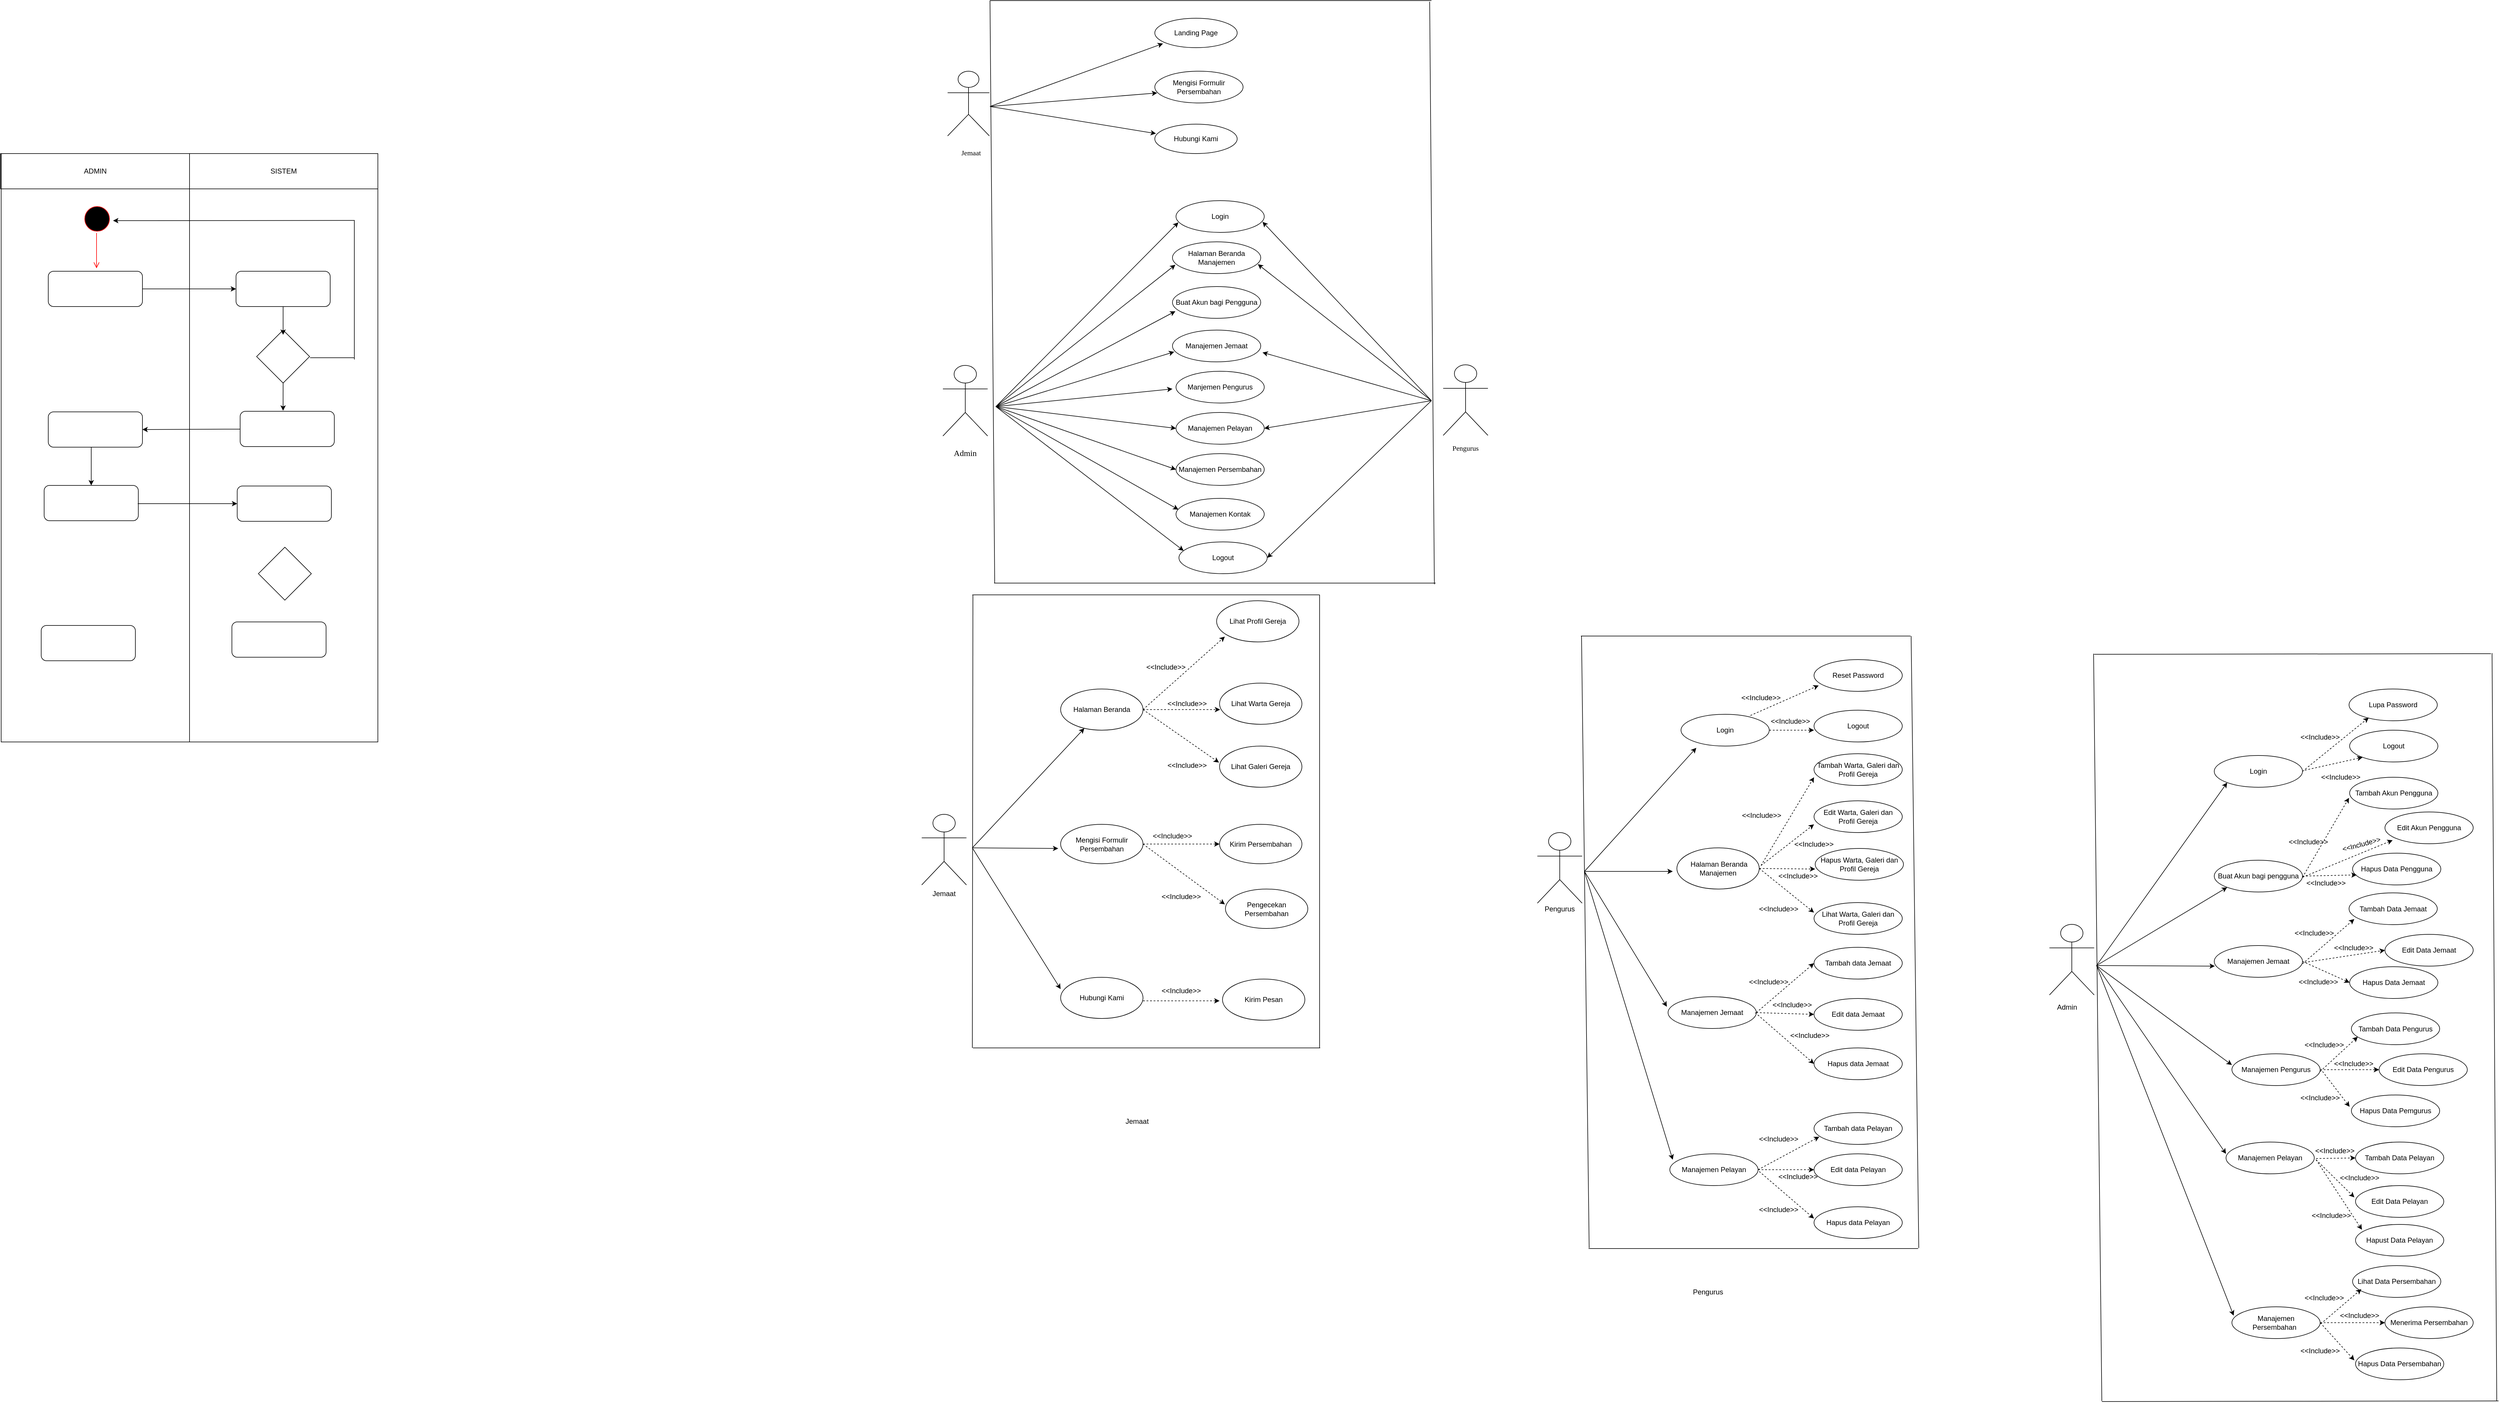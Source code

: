 <mxfile version="21.3.6" type="github">
  <diagram id="lJzqKo0tMmMthapr_AUm" name="Halaman-1">
    <mxGraphModel dx="2790" dy="721" grid="1" gridSize="10" guides="1" tooltips="1" connect="1" arrows="1" fold="1" page="1" pageScale="1" pageWidth="850" pageHeight="1100" math="0" shadow="0">
      <root>
        <mxCell id="0" />
        <mxCell id="1" parent="0" />
        <mxCell id="KfWaGZeMBS_jtLyXlY-o-1" value="" style="shape=umlActor;verticalLabelPosition=bottom;verticalAlign=top;html=1;outlineConnect=0;" parent="1" vertex="1">
          <mxGeometry x="-32" y="140" width="71" height="110" as="geometry" />
        </mxCell>
        <mxCell id="KfWaGZeMBS_jtLyXlY-o-2" value="Landing Page" style="ellipse;whiteSpace=wrap;html=1;" parent="1" vertex="1">
          <mxGeometry x="320" y="50" width="140" height="50" as="geometry" />
        </mxCell>
        <mxCell id="KfWaGZeMBS_jtLyXlY-o-9" value="Mengisi Formulir Persembahan" style="ellipse;whiteSpace=wrap;html=1;" parent="1" vertex="1">
          <mxGeometry x="320" y="140" width="150" height="54" as="geometry" />
        </mxCell>
        <mxCell id="KfWaGZeMBS_jtLyXlY-o-25" value="&lt;font style=&quot;font-size: 14px;&quot;&gt;&lt;font face=&quot;Times New Roman&quot;&gt;Admin&lt;/font&gt;&lt;/font&gt;" style="text;html=1;strokeColor=none;fillColor=none;align=center;verticalAlign=middle;whiteSpace=wrap;rounded=0;" parent="1" vertex="1">
          <mxGeometry x="-32" y="774" width="60" height="30" as="geometry" />
        </mxCell>
        <mxCell id="KfWaGZeMBS_jtLyXlY-o-31" value="Login" style="ellipse;whiteSpace=wrap;html=1;" parent="1" vertex="1">
          <mxGeometry x="356" y="360" width="150" height="54" as="geometry" />
        </mxCell>
        <mxCell id="KfWaGZeMBS_jtLyXlY-o-33" value="Halaman Beranda Manajemen" style="ellipse;whiteSpace=wrap;html=1;" parent="1" vertex="1">
          <mxGeometry x="350" y="430" width="150" height="54" as="geometry" />
        </mxCell>
        <mxCell id="0_seVGyXss538v5yLUL6-12" value="" style="shape=umlActor;verticalLabelPosition=bottom;verticalAlign=top;html=1;outlineConnect=0;" parent="1" vertex="1">
          <mxGeometry x="810" y="639" width="76" height="120" as="geometry" />
        </mxCell>
        <mxCell id="0_seVGyXss538v5yLUL6-13" value="Buat Akun bagi Pengguna " style="ellipse;whiteSpace=wrap;html=1;" parent="1" vertex="1">
          <mxGeometry x="350" y="506" width="150" height="54" as="geometry" />
        </mxCell>
        <mxCell id="0_seVGyXss538v5yLUL6-14" value="Manajemen Jemaat" style="ellipse;whiteSpace=wrap;html=1;" parent="1" vertex="1">
          <mxGeometry x="350" y="580" width="150" height="54" as="geometry" />
        </mxCell>
        <mxCell id="0_seVGyXss538v5yLUL6-15" value="Manjemen Pengurus" style="ellipse;whiteSpace=wrap;html=1;" parent="1" vertex="1">
          <mxGeometry x="356" y="650" width="150" height="54" as="geometry" />
        </mxCell>
        <mxCell id="0_seVGyXss538v5yLUL6-16" value="Manajemen Pelayan" style="ellipse;whiteSpace=wrap;html=1;" parent="1" vertex="1">
          <mxGeometry x="356" y="720" width="150" height="54" as="geometry" />
        </mxCell>
        <mxCell id="0_seVGyXss538v5yLUL6-17" value="Manajemen Persembahan" style="ellipse;whiteSpace=wrap;html=1;align=center;" parent="1" vertex="1">
          <mxGeometry x="356" y="790" width="150" height="54" as="geometry" />
        </mxCell>
        <mxCell id="0_seVGyXss538v5yLUL6-18" value="Manajemen Kontak" style="ellipse;whiteSpace=wrap;html=1;align=center;" parent="1" vertex="1">
          <mxGeometry x="356" y="866" width="150" height="54" as="geometry" />
        </mxCell>
        <mxCell id="0_seVGyXss538v5yLUL6-20" value="Logout" style="ellipse;whiteSpace=wrap;html=1;" parent="1" vertex="1">
          <mxGeometry x="361" y="940" width="150" height="54" as="geometry" />
        </mxCell>
        <mxCell id="0_seVGyXss538v5yLUL6-21" value="" style="shape=umlActor;verticalLabelPosition=bottom;verticalAlign=top;html=1;outlineConnect=0;" parent="1" vertex="1">
          <mxGeometry x="-40" y="640" width="76" height="120" as="geometry" />
        </mxCell>
        <mxCell id="0_seVGyXss538v5yLUL6-22" value="&lt;font face=&quot;Times New Roman&quot;&gt;Pengurus&lt;/font&gt;" style="text;html=1;strokeColor=none;fillColor=none;align=center;verticalAlign=middle;whiteSpace=wrap;rounded=0;" parent="1" vertex="1">
          <mxGeometry x="818" y="766" width="60" height="30" as="geometry" />
        </mxCell>
        <mxCell id="0_seVGyXss538v5yLUL6-23" value="" style="endArrow=classic;html=1;rounded=0;entryX=0.027;entryY=0.685;entryDx=0;entryDy=0;entryPerimeter=0;" parent="1" target="KfWaGZeMBS_jtLyXlY-o-31" edge="1">
          <mxGeometry width="50" height="50" relative="1" as="geometry">
            <mxPoint x="50" y="710" as="sourcePoint" />
            <mxPoint x="350" y="410" as="targetPoint" />
          </mxGeometry>
        </mxCell>
        <mxCell id="0_seVGyXss538v5yLUL6-24" value="" style="endArrow=classic;html=1;rounded=0;entryX=0.033;entryY=0.722;entryDx=0;entryDy=0;entryPerimeter=0;" parent="1" target="KfWaGZeMBS_jtLyXlY-o-33" edge="1">
          <mxGeometry width="50" height="50" relative="1" as="geometry">
            <mxPoint x="50" y="710" as="sourcePoint" />
            <mxPoint x="390" y="700" as="targetPoint" />
          </mxGeometry>
        </mxCell>
        <mxCell id="0_seVGyXss538v5yLUL6-25" value="" style="endArrow=classic;html=1;rounded=0;entryX=0.033;entryY=0.778;entryDx=0;entryDy=0;entryPerimeter=0;" parent="1" target="0_seVGyXss538v5yLUL6-13" edge="1">
          <mxGeometry width="50" height="50" relative="1" as="geometry">
            <mxPoint x="50" y="710" as="sourcePoint" />
            <mxPoint x="390" y="700" as="targetPoint" />
          </mxGeometry>
        </mxCell>
        <mxCell id="0_seVGyXss538v5yLUL6-26" value="" style="endArrow=classic;html=1;rounded=0;entryX=0.02;entryY=0.685;entryDx=0;entryDy=0;entryPerimeter=0;" parent="1" target="0_seVGyXss538v5yLUL6-14" edge="1">
          <mxGeometry width="50" height="50" relative="1" as="geometry">
            <mxPoint x="50" y="710" as="sourcePoint" />
            <mxPoint x="350" y="620" as="targetPoint" />
          </mxGeometry>
        </mxCell>
        <mxCell id="0_seVGyXss538v5yLUL6-27" value="" style="endArrow=classic;html=1;rounded=0;" parent="1" edge="1">
          <mxGeometry width="50" height="50" relative="1" as="geometry">
            <mxPoint x="50" y="710" as="sourcePoint" />
            <mxPoint x="350" y="680" as="targetPoint" />
          </mxGeometry>
        </mxCell>
        <mxCell id="0_seVGyXss538v5yLUL6-28" value="" style="endArrow=classic;html=1;rounded=0;entryX=0;entryY=0.5;entryDx=0;entryDy=0;" parent="1" target="0_seVGyXss538v5yLUL6-16" edge="1">
          <mxGeometry width="50" height="50" relative="1" as="geometry">
            <mxPoint x="50" y="710" as="sourcePoint" />
            <mxPoint x="390" y="700" as="targetPoint" />
          </mxGeometry>
        </mxCell>
        <mxCell id="0_seVGyXss538v5yLUL6-29" value="" style="endArrow=classic;html=1;rounded=0;entryX=0;entryY=0.5;entryDx=0;entryDy=0;" parent="1" target="0_seVGyXss538v5yLUL6-17" edge="1">
          <mxGeometry width="50" height="50" relative="1" as="geometry">
            <mxPoint x="50" y="710" as="sourcePoint" />
            <mxPoint x="390" y="700" as="targetPoint" />
          </mxGeometry>
        </mxCell>
        <mxCell id="0_seVGyXss538v5yLUL6-30" value="" style="endArrow=classic;html=1;rounded=0;entryX=0.027;entryY=0.352;entryDx=0;entryDy=0;entryPerimeter=0;" parent="1" target="0_seVGyXss538v5yLUL6-18" edge="1">
          <mxGeometry width="50" height="50" relative="1" as="geometry">
            <mxPoint x="50" y="710" as="sourcePoint" />
            <mxPoint x="210" y="860" as="targetPoint" />
          </mxGeometry>
        </mxCell>
        <mxCell id="0_seVGyXss538v5yLUL6-32" value="" style="endArrow=classic;html=1;rounded=0;entryX=0.053;entryY=0.278;entryDx=0;entryDy=0;entryPerimeter=0;" parent="1" target="0_seVGyXss538v5yLUL6-20" edge="1">
          <mxGeometry width="50" height="50" relative="1" as="geometry">
            <mxPoint x="50" y="710" as="sourcePoint" />
            <mxPoint x="179" y="870" as="targetPoint" />
          </mxGeometry>
        </mxCell>
        <mxCell id="0_seVGyXss538v5yLUL6-33" value="" style="endArrow=classic;html=1;rounded=0;entryX=0.98;entryY=0.667;entryDx=0;entryDy=0;entryPerimeter=0;" parent="1" target="KfWaGZeMBS_jtLyXlY-o-31" edge="1">
          <mxGeometry width="50" height="50" relative="1" as="geometry">
            <mxPoint x="790" y="700" as="sourcePoint" />
            <mxPoint x="390" y="540" as="targetPoint" />
          </mxGeometry>
        </mxCell>
        <mxCell id="0_seVGyXss538v5yLUL6-34" value="" style="endArrow=classic;html=1;rounded=0;entryX=0.967;entryY=0.704;entryDx=0;entryDy=0;entryPerimeter=0;" parent="1" target="KfWaGZeMBS_jtLyXlY-o-33" edge="1">
          <mxGeometry width="50" height="50" relative="1" as="geometry">
            <mxPoint x="790" y="700" as="sourcePoint" />
            <mxPoint x="390" y="540" as="targetPoint" />
          </mxGeometry>
        </mxCell>
        <mxCell id="0_seVGyXss538v5yLUL6-35" value="" style="endArrow=classic;html=1;rounded=0;entryX=1.02;entryY=0.704;entryDx=0;entryDy=0;entryPerimeter=0;" parent="1" target="0_seVGyXss538v5yLUL6-14" edge="1">
          <mxGeometry width="50" height="50" relative="1" as="geometry">
            <mxPoint x="790" y="700" as="sourcePoint" />
            <mxPoint x="390" y="540" as="targetPoint" />
          </mxGeometry>
        </mxCell>
        <mxCell id="0_seVGyXss538v5yLUL6-36" value="" style="endArrow=classic;html=1;rounded=0;entryX=1;entryY=0.5;entryDx=0;entryDy=0;" parent="1" target="0_seVGyXss538v5yLUL6-16" edge="1">
          <mxGeometry width="50" height="50" relative="1" as="geometry">
            <mxPoint x="790" y="700" as="sourcePoint" />
            <mxPoint x="390" y="540" as="targetPoint" />
          </mxGeometry>
        </mxCell>
        <mxCell id="0_seVGyXss538v5yLUL6-37" value="" style="endArrow=classic;html=1;rounded=0;entryX=1;entryY=0.5;entryDx=0;entryDy=0;" parent="1" target="0_seVGyXss538v5yLUL6-20" edge="1">
          <mxGeometry width="50" height="50" relative="1" as="geometry">
            <mxPoint x="790" y="700" as="sourcePoint" />
            <mxPoint x="390" y="540" as="targetPoint" />
          </mxGeometry>
        </mxCell>
        <mxCell id="0_seVGyXss538v5yLUL6-38" value="" style="shape=umlActor;verticalLabelPosition=bottom;verticalAlign=top;html=1;outlineConnect=0;" parent="1" vertex="1">
          <mxGeometry x="-76" y="1403" width="76" height="120" as="geometry" />
        </mxCell>
        <mxCell id="0_seVGyXss538v5yLUL6-39" value="Halaman Beranda" style="ellipse;whiteSpace=wrap;html=1;" parent="1" vertex="1">
          <mxGeometry x="160" y="1190" width="140" height="70" as="geometry" />
        </mxCell>
        <mxCell id="0_seVGyXss538v5yLUL6-40" value="Mengisi Formulir Persembahan" style="ellipse;whiteSpace=wrap;html=1;" parent="1" vertex="1">
          <mxGeometry x="160" y="1420" width="140" height="67" as="geometry" />
        </mxCell>
        <mxCell id="0_seVGyXss538v5yLUL6-41" value="Hubungi Kami" style="ellipse;whiteSpace=wrap;html=1;" parent="1" vertex="1">
          <mxGeometry x="320" y="230" width="140" height="50" as="geometry" />
        </mxCell>
        <mxCell id="0_seVGyXss538v5yLUL6-42" value="" style="endArrow=classic;html=1;rounded=0;entryX=0.1;entryY=0.86;entryDx=0;entryDy=0;entryPerimeter=0;" parent="1" target="KfWaGZeMBS_jtLyXlY-o-2" edge="1">
          <mxGeometry width="50" height="50" relative="1" as="geometry">
            <mxPoint x="40" y="200" as="sourcePoint" />
            <mxPoint x="411.843" y="67.798" as="targetPoint" />
          </mxGeometry>
        </mxCell>
        <mxCell id="0_seVGyXss538v5yLUL6-43" value="" style="endArrow=classic;html=1;rounded=0;entryX=0.014;entryY=0.32;entryDx=0;entryDy=0;entryPerimeter=0;" parent="1" target="0_seVGyXss538v5yLUL6-41" edge="1">
          <mxGeometry width="50" height="50" relative="1" as="geometry">
            <mxPoint x="40" y="200" as="sourcePoint" />
            <mxPoint x="260" y="180" as="targetPoint" />
          </mxGeometry>
        </mxCell>
        <mxCell id="0_seVGyXss538v5yLUL6-44" value="" style="endArrow=classic;html=1;rounded=0;entryX=0.027;entryY=0.685;entryDx=0;entryDy=0;entryPerimeter=0;" parent="1" target="KfWaGZeMBS_jtLyXlY-o-9" edge="1">
          <mxGeometry width="50" height="50" relative="1" as="geometry">
            <mxPoint x="40" y="200" as="sourcePoint" />
            <mxPoint x="379" y="110" as="targetPoint" />
          </mxGeometry>
        </mxCell>
        <mxCell id="0_seVGyXss538v5yLUL6-45" value="Hubungi Kami" style="ellipse;whiteSpace=wrap;html=1;" parent="1" vertex="1">
          <mxGeometry x="160" y="1680" width="140" height="70" as="geometry" />
        </mxCell>
        <mxCell id="0_seVGyXss538v5yLUL6-46" value="Lihat Profil Gereja" style="ellipse;whiteSpace=wrap;html=1;" parent="1" vertex="1">
          <mxGeometry x="425" y="1040" width="140" height="70" as="geometry" />
        </mxCell>
        <mxCell id="0_seVGyXss538v5yLUL6-47" value="Lihat Warta Gereja" style="ellipse;whiteSpace=wrap;html=1;" parent="1" vertex="1">
          <mxGeometry x="430" y="1180" width="140" height="70" as="geometry" />
        </mxCell>
        <mxCell id="0_seVGyXss538v5yLUL6-48" value="Lihat Galeri Gereja" style="ellipse;whiteSpace=wrap;html=1;" parent="1" vertex="1">
          <mxGeometry x="430" y="1287" width="140" height="70" as="geometry" />
        </mxCell>
        <mxCell id="0_seVGyXss538v5yLUL6-49" value="Kirim Persembahan" style="ellipse;whiteSpace=wrap;html=1;" parent="1" vertex="1">
          <mxGeometry x="430" y="1420" width="140" height="67" as="geometry" />
        </mxCell>
        <mxCell id="0_seVGyXss538v5yLUL6-50" value="Pengecekan Persembahan" style="ellipse;whiteSpace=wrap;html=1;" parent="1" vertex="1">
          <mxGeometry x="440" y="1530" width="140" height="67" as="geometry" />
        </mxCell>
        <mxCell id="0_seVGyXss538v5yLUL6-51" value="Kirim Pesan" style="ellipse;whiteSpace=wrap;html=1;" parent="1" vertex="1">
          <mxGeometry x="435" y="1683" width="140" height="70" as="geometry" />
        </mxCell>
        <mxCell id="0_seVGyXss538v5yLUL6-53" value="" style="endArrow=classic;html=1;rounded=0;" parent="1" target="0_seVGyXss538v5yLUL6-39" edge="1">
          <mxGeometry width="50" height="50" relative="1" as="geometry">
            <mxPoint x="10" y="1460" as="sourcePoint" />
            <mxPoint x="150" y="1250" as="targetPoint" />
          </mxGeometry>
        </mxCell>
        <mxCell id="0_seVGyXss538v5yLUL6-54" value="" style="endArrow=classic;html=1;rounded=0;entryX=-0.029;entryY=0.612;entryDx=0;entryDy=0;entryPerimeter=0;" parent="1" target="0_seVGyXss538v5yLUL6-40" edge="1">
          <mxGeometry width="50" height="50" relative="1" as="geometry">
            <mxPoint x="10" y="1460" as="sourcePoint" />
            <mxPoint x="150" y="1250" as="targetPoint" />
          </mxGeometry>
        </mxCell>
        <mxCell id="0_seVGyXss538v5yLUL6-55" value="" style="endArrow=classic;html=1;rounded=0;entryX=0;entryY=0.286;entryDx=0;entryDy=0;entryPerimeter=0;" parent="1" target="0_seVGyXss538v5yLUL6-45" edge="1">
          <mxGeometry width="50" height="50" relative="1" as="geometry">
            <mxPoint x="10" y="1460" as="sourcePoint" />
            <mxPoint x="150" y="1250" as="targetPoint" />
          </mxGeometry>
        </mxCell>
        <mxCell id="0_seVGyXss538v5yLUL6-57" value="" style="endArrow=classic;html=1;rounded=0;dashed=1;exitX=1;exitY=0.5;exitDx=0;exitDy=0;entryX=0.007;entryY=0.643;entryDx=0;entryDy=0;entryPerimeter=0;" parent="1" source="0_seVGyXss538v5yLUL6-39" target="0_seVGyXss538v5yLUL6-47" edge="1">
          <mxGeometry width="50" height="50" relative="1" as="geometry">
            <mxPoint x="361" y="1250" as="sourcePoint" />
            <mxPoint x="411" y="1200" as="targetPoint" />
          </mxGeometry>
        </mxCell>
        <mxCell id="0_seVGyXss538v5yLUL6-58" value="" style="endArrow=classic;html=1;rounded=0;dashed=1;exitX=1;exitY=0.5;exitDx=0;exitDy=0;entryX=-0.007;entryY=0.4;entryDx=0;entryDy=0;entryPerimeter=0;" parent="1" source="0_seVGyXss538v5yLUL6-39" target="0_seVGyXss538v5yLUL6-48" edge="1">
          <mxGeometry width="50" height="50" relative="1" as="geometry">
            <mxPoint x="310" y="1235" as="sourcePoint" />
            <mxPoint x="441" y="1235" as="targetPoint" />
          </mxGeometry>
        </mxCell>
        <mxCell id="0_seVGyXss538v5yLUL6-59" value="" style="endArrow=classic;html=1;rounded=0;dashed=1;exitX=1;exitY=0.5;exitDx=0;exitDy=0;entryX=0.1;entryY=0.871;entryDx=0;entryDy=0;entryPerimeter=0;" parent="1" source="0_seVGyXss538v5yLUL6-39" target="0_seVGyXss538v5yLUL6-46" edge="1">
          <mxGeometry width="50" height="50" relative="1" as="geometry">
            <mxPoint x="280" y="1090" as="sourcePoint" />
            <mxPoint x="409" y="1180" as="targetPoint" />
          </mxGeometry>
        </mxCell>
        <mxCell id="0_seVGyXss538v5yLUL6-60" value="" style="endArrow=classic;html=1;rounded=0;dashed=1;exitX=1;exitY=0.5;exitDx=0;exitDy=0;entryX=0;entryY=0.5;entryDx=0;entryDy=0;" parent="1" source="0_seVGyXss538v5yLUL6-40" target="0_seVGyXss538v5yLUL6-49" edge="1">
          <mxGeometry width="50" height="50" relative="1" as="geometry">
            <mxPoint x="266" y="1398.5" as="sourcePoint" />
            <mxPoint x="395" y="1488.5" as="targetPoint" />
          </mxGeometry>
        </mxCell>
        <mxCell id="0_seVGyXss538v5yLUL6-61" value="" style="endArrow=classic;html=1;rounded=0;dashed=1;exitX=1;exitY=0.5;exitDx=0;exitDy=0;entryX=-0.007;entryY=0.388;entryDx=0;entryDy=0;entryPerimeter=0;" parent="1" source="0_seVGyXss538v5yLUL6-40" target="0_seVGyXss538v5yLUL6-50" edge="1">
          <mxGeometry width="50" height="50" relative="1" as="geometry">
            <mxPoint x="310" y="1464" as="sourcePoint" />
            <mxPoint x="440" y="1464" as="targetPoint" />
          </mxGeometry>
        </mxCell>
        <mxCell id="0_seVGyXss538v5yLUL6-62" value="" style="endArrow=classic;html=1;rounded=0;dashed=1;exitX=1;exitY=0.5;exitDx=0;exitDy=0;" parent="1" edge="1">
          <mxGeometry width="50" height="50" relative="1" as="geometry">
            <mxPoint x="300" y="1720" as="sourcePoint" />
            <mxPoint x="430" y="1720" as="targetPoint" />
          </mxGeometry>
        </mxCell>
        <mxCell id="0_seVGyXss538v5yLUL6-63" value="&amp;lt;&amp;lt;Include&amp;gt;&amp;gt;" style="text;html=1;strokeColor=none;fillColor=none;align=center;verticalAlign=middle;whiteSpace=wrap;rounded=0;" parent="1" vertex="1">
          <mxGeometry x="294" y="1133" width="90" height="40" as="geometry" />
        </mxCell>
        <mxCell id="0_seVGyXss538v5yLUL6-66" value="&amp;lt;&amp;lt;Include&amp;gt;&amp;gt;" style="text;html=1;strokeColor=none;fillColor=none;align=center;verticalAlign=middle;whiteSpace=wrap;rounded=0;" parent="1" vertex="1">
          <mxGeometry x="330" y="1195" width="90" height="40" as="geometry" />
        </mxCell>
        <mxCell id="0_seVGyXss538v5yLUL6-67" value="&amp;lt;&amp;lt;Include&amp;gt;&amp;gt;" style="text;html=1;strokeColor=none;fillColor=none;align=center;verticalAlign=middle;whiteSpace=wrap;rounded=0;" parent="1" vertex="1">
          <mxGeometry x="330" y="1300" width="90" height="40" as="geometry" />
        </mxCell>
        <mxCell id="0_seVGyXss538v5yLUL6-68" value="&amp;lt;&amp;lt;Include&amp;gt;&amp;gt;" style="text;html=1;strokeColor=none;fillColor=none;align=center;verticalAlign=middle;whiteSpace=wrap;rounded=0;" parent="1" vertex="1">
          <mxGeometry x="305" y="1420" width="90" height="40" as="geometry" />
        </mxCell>
        <mxCell id="0_seVGyXss538v5yLUL6-69" value="&amp;lt;&amp;lt;Include&amp;gt;&amp;gt;" style="text;html=1;strokeColor=none;fillColor=none;align=center;verticalAlign=middle;whiteSpace=wrap;rounded=0;" parent="1" vertex="1">
          <mxGeometry x="320" y="1683" width="90" height="40" as="geometry" />
        </mxCell>
        <mxCell id="0_seVGyXss538v5yLUL6-70" value="&amp;lt;&amp;lt;Include&amp;gt;&amp;gt;" style="text;html=1;strokeColor=none;fillColor=none;align=center;verticalAlign=middle;whiteSpace=wrap;rounded=0;" parent="1" vertex="1">
          <mxGeometry x="320" y="1523" width="90" height="40" as="geometry" />
        </mxCell>
        <mxCell id="0_seVGyXss538v5yLUL6-72" value="Jemaat" style="text;html=1;strokeColor=none;fillColor=none;align=center;verticalAlign=middle;whiteSpace=wrap;rounded=0;" parent="1" vertex="1">
          <mxGeometry x="-68" y="1523" width="60" height="30" as="geometry" />
        </mxCell>
        <mxCell id="0_seVGyXss538v5yLUL6-75" value="" style="shape=umlActor;verticalLabelPosition=bottom;verticalAlign=top;html=1;outlineConnect=0;" parent="1" vertex="1">
          <mxGeometry x="970" y="1434" width="76" height="120" as="geometry" />
        </mxCell>
        <mxCell id="0_seVGyXss538v5yLUL6-76" value="Login" style="ellipse;whiteSpace=wrap;html=1;" parent="1" vertex="1">
          <mxGeometry x="1214" y="1233" width="150" height="54" as="geometry" />
        </mxCell>
        <mxCell id="0_seVGyXss538v5yLUL6-77" value="&amp;nbsp;Halaman Beranda Manajemen" style="ellipse;whiteSpace=wrap;html=1;" parent="1" vertex="1">
          <mxGeometry x="1207" y="1460" width="140" height="70" as="geometry" />
        </mxCell>
        <mxCell id="0_seVGyXss538v5yLUL6-78" value="Manajemen Jemaat" style="ellipse;whiteSpace=wrap;html=1;" parent="1" vertex="1">
          <mxGeometry x="1192" y="1713" width="150" height="54" as="geometry" />
        </mxCell>
        <mxCell id="0_seVGyXss538v5yLUL6-79" value="Manajemen Pelayan" style="ellipse;whiteSpace=wrap;html=1;" parent="1" vertex="1">
          <mxGeometry x="1195" y="1980" width="150" height="54" as="geometry" />
        </mxCell>
        <mxCell id="0_seVGyXss538v5yLUL6-80" value="Reset Password" style="ellipse;whiteSpace=wrap;html=1;" parent="1" vertex="1">
          <mxGeometry x="1440" y="1140" width="150" height="54" as="geometry" />
        </mxCell>
        <mxCell id="0_seVGyXss538v5yLUL6-81" value="Logout" style="ellipse;whiteSpace=wrap;html=1;" parent="1" vertex="1">
          <mxGeometry x="1440" y="1226" width="150" height="54" as="geometry" />
        </mxCell>
        <mxCell id="0_seVGyXss538v5yLUL6-82" value="Tambah Warta, Galeri dan Profil Gereja" style="ellipse;whiteSpace=wrap;html=1;" parent="1" vertex="1">
          <mxGeometry x="1440" y="1300" width="150" height="54" as="geometry" />
        </mxCell>
        <mxCell id="0_seVGyXss538v5yLUL6-83" value="Edit Warta, Galeri dan Profil Gereja" style="ellipse;whiteSpace=wrap;html=1;" parent="1" vertex="1">
          <mxGeometry x="1440" y="1380" width="150" height="54" as="geometry" />
        </mxCell>
        <mxCell id="0_seVGyXss538v5yLUL6-84" value="Hapus Warta, Galeri dan Profil Gereja" style="ellipse;whiteSpace=wrap;html=1;" parent="1" vertex="1">
          <mxGeometry x="1442" y="1461" width="150" height="54" as="geometry" />
        </mxCell>
        <mxCell id="0_seVGyXss538v5yLUL6-85" value="Lihat Warta, Galeri dan Profil Gereja" style="ellipse;whiteSpace=wrap;html=1;" parent="1" vertex="1">
          <mxGeometry x="1440" y="1553" width="150" height="54" as="geometry" />
        </mxCell>
        <mxCell id="0_seVGyXss538v5yLUL6-86" value="Tambah data Jemaat " style="ellipse;whiteSpace=wrap;html=1;" parent="1" vertex="1">
          <mxGeometry x="1440" y="1629" width="150" height="54" as="geometry" />
        </mxCell>
        <mxCell id="0_seVGyXss538v5yLUL6-87" value="Edit data Jemaat " style="ellipse;whiteSpace=wrap;html=1;" parent="1" vertex="1">
          <mxGeometry x="1440" y="1716" width="150" height="54" as="geometry" />
        </mxCell>
        <mxCell id="0_seVGyXss538v5yLUL6-88" value="Hapus data Jemaat " style="ellipse;whiteSpace=wrap;html=1;" parent="1" vertex="1">
          <mxGeometry x="1440" y="1800" width="150" height="54" as="geometry" />
        </mxCell>
        <mxCell id="0_seVGyXss538v5yLUL6-91" value="Tambah data Pelayan " style="ellipse;whiteSpace=wrap;html=1;" parent="1" vertex="1">
          <mxGeometry x="1440" y="1910" width="150" height="54" as="geometry" />
        </mxCell>
        <mxCell id="0_seVGyXss538v5yLUL6-92" value="Edit data Pelayan " style="ellipse;whiteSpace=wrap;html=1;" parent="1" vertex="1">
          <mxGeometry x="1440" y="1980" width="150" height="54" as="geometry" />
        </mxCell>
        <mxCell id="0_seVGyXss538v5yLUL6-93" value="Hapus data Pelayan " style="ellipse;whiteSpace=wrap;html=1;" parent="1" vertex="1">
          <mxGeometry x="1440" y="2070" width="150" height="54" as="geometry" />
        </mxCell>
        <mxCell id="0_seVGyXss538v5yLUL6-94" value="" style="endArrow=classic;html=1;rounded=0;" parent="1" edge="1">
          <mxGeometry width="50" height="50" relative="1" as="geometry">
            <mxPoint x="1050" y="1500" as="sourcePoint" />
            <mxPoint x="1240" y="1290" as="targetPoint" />
          </mxGeometry>
        </mxCell>
        <mxCell id="0_seVGyXss538v5yLUL6-95" value="" style="endArrow=classic;html=1;rounded=0;" parent="1" edge="1">
          <mxGeometry width="50" height="50" relative="1" as="geometry">
            <mxPoint x="1050" y="1500" as="sourcePoint" />
            <mxPoint x="1200" y="1500" as="targetPoint" />
          </mxGeometry>
        </mxCell>
        <mxCell id="0_seVGyXss538v5yLUL6-97" value="" style="endArrow=classic;html=1;rounded=0;" parent="1" edge="1">
          <mxGeometry width="50" height="50" relative="1" as="geometry">
            <mxPoint x="1050" y="1500" as="sourcePoint" />
            <mxPoint x="1190" y="1730" as="targetPoint" />
          </mxGeometry>
        </mxCell>
        <mxCell id="0_seVGyXss538v5yLUL6-98" value="" style="endArrow=classic;html=1;rounded=0;" parent="1" edge="1">
          <mxGeometry width="50" height="50" relative="1" as="geometry">
            <mxPoint x="1050" y="1500" as="sourcePoint" />
            <mxPoint x="1200" y="1990" as="targetPoint" />
          </mxGeometry>
        </mxCell>
        <mxCell id="0_seVGyXss538v5yLUL6-99" value="" style="endArrow=classic;html=1;rounded=0;exitX=0.787;exitY=0.037;exitDx=0;exitDy=0;exitPerimeter=0;entryX=0.053;entryY=0.815;entryDx=0;entryDy=0;entryPerimeter=0;dashed=1;" parent="1" source="0_seVGyXss538v5yLUL6-76" target="0_seVGyXss538v5yLUL6-80" edge="1">
          <mxGeometry width="50" height="50" relative="1" as="geometry">
            <mxPoint x="1347" y="1235" as="sourcePoint" />
            <mxPoint x="1430" y="1190" as="targetPoint" />
          </mxGeometry>
        </mxCell>
        <mxCell id="0_seVGyXss538v5yLUL6-100" value="" style="endArrow=classic;html=1;rounded=0;exitX=1;exitY=0.5;exitDx=0;exitDy=0;entryX=0;entryY=0.63;entryDx=0;entryDy=0;entryPerimeter=0;dashed=1;" parent="1" source="0_seVGyXss538v5yLUL6-76" target="0_seVGyXss538v5yLUL6-81" edge="1">
          <mxGeometry width="50" height="50" relative="1" as="geometry">
            <mxPoint x="1400" y="1300" as="sourcePoint" />
            <mxPoint x="1450" y="1250" as="targetPoint" />
          </mxGeometry>
        </mxCell>
        <mxCell id="0_seVGyXss538v5yLUL6-101" value="" style="endArrow=classic;html=1;rounded=0;dashed=1;entryX=0;entryY=0.741;entryDx=0;entryDy=0;entryPerimeter=0;" parent="1" target="0_seVGyXss538v5yLUL6-82" edge="1">
          <mxGeometry width="50" height="50" relative="1" as="geometry">
            <mxPoint x="1350" y="1490" as="sourcePoint" />
            <mxPoint x="1460" y="1350" as="targetPoint" />
          </mxGeometry>
        </mxCell>
        <mxCell id="0_seVGyXss538v5yLUL6-102" value="" style="endArrow=classic;html=1;rounded=0;dashed=1;entryX=0;entryY=0.741;entryDx=0;entryDy=0;entryPerimeter=0;" parent="1" target="0_seVGyXss538v5yLUL6-83" edge="1">
          <mxGeometry width="50" height="50" relative="1" as="geometry">
            <mxPoint x="1350" y="1490" as="sourcePoint" />
            <mxPoint x="1414" y="1450" as="targetPoint" />
          </mxGeometry>
        </mxCell>
        <mxCell id="0_seVGyXss538v5yLUL6-104" value="" style="endArrow=classic;html=1;rounded=0;exitX=1;exitY=0.5;exitDx=0;exitDy=0;entryX=0;entryY=0.648;entryDx=0;entryDy=0;entryPerimeter=0;dashed=1;" parent="1" source="0_seVGyXss538v5yLUL6-77" target="0_seVGyXss538v5yLUL6-84" edge="1">
          <mxGeometry width="50" height="50" relative="1" as="geometry">
            <mxPoint x="1370" y="1530" as="sourcePoint" />
            <mxPoint x="1420" y="1480" as="targetPoint" />
          </mxGeometry>
        </mxCell>
        <mxCell id="0_seVGyXss538v5yLUL6-105" value="" style="endArrow=classic;html=1;rounded=0;entryX=0;entryY=0.315;entryDx=0;entryDy=0;entryPerimeter=0;exitX=1;exitY=0.5;exitDx=0;exitDy=0;dashed=1;" parent="1" source="0_seVGyXss538v5yLUL6-77" target="0_seVGyXss538v5yLUL6-85" edge="1">
          <mxGeometry width="50" height="50" relative="1" as="geometry">
            <mxPoint x="1350" y="1500" as="sourcePoint" />
            <mxPoint x="1210" y="1410" as="targetPoint" />
          </mxGeometry>
        </mxCell>
        <mxCell id="0_seVGyXss538v5yLUL6-106" value="" style="endArrow=classic;html=1;rounded=0;entryX=0;entryY=0.5;entryDx=0;entryDy=0;dashed=1;exitX=1;exitY=0.5;exitDx=0;exitDy=0;" parent="1" source="0_seVGyXss538v5yLUL6-78" target="0_seVGyXss538v5yLUL6-86" edge="1">
          <mxGeometry width="50" height="50" relative="1" as="geometry">
            <mxPoint x="1350" y="1730" as="sourcePoint" />
            <mxPoint x="1210" y="1680" as="targetPoint" />
          </mxGeometry>
        </mxCell>
        <mxCell id="0_seVGyXss538v5yLUL6-107" value="" style="endArrow=classic;html=1;rounded=0;entryX=0;entryY=0.5;entryDx=0;entryDy=0;exitX=1;exitY=0.5;exitDx=0;exitDy=0;dashed=1;" parent="1" source="0_seVGyXss538v5yLUL6-78" target="0_seVGyXss538v5yLUL6-87" edge="1">
          <mxGeometry width="50" height="50" relative="1" as="geometry">
            <mxPoint x="1160" y="1730" as="sourcePoint" />
            <mxPoint x="1210" y="1680" as="targetPoint" />
          </mxGeometry>
        </mxCell>
        <mxCell id="0_seVGyXss538v5yLUL6-108" value="" style="endArrow=classic;html=1;rounded=0;entryX=0;entryY=0.5;entryDx=0;entryDy=0;dashed=1;" parent="1" target="0_seVGyXss538v5yLUL6-88" edge="1">
          <mxGeometry width="50" height="50" relative="1" as="geometry">
            <mxPoint x="1340" y="1740" as="sourcePoint" />
            <mxPoint x="1210" y="1680" as="targetPoint" />
          </mxGeometry>
        </mxCell>
        <mxCell id="0_seVGyXss538v5yLUL6-109" value="" style="endArrow=classic;html=1;rounded=0;entryX=0.06;entryY=0.759;entryDx=0;entryDy=0;entryPerimeter=0;exitX=1;exitY=0.5;exitDx=0;exitDy=0;dashed=1;" parent="1" source="0_seVGyXss538v5yLUL6-79" target="0_seVGyXss538v5yLUL6-91" edge="1">
          <mxGeometry width="50" height="50" relative="1" as="geometry">
            <mxPoint x="1350" y="2000" as="sourcePoint" />
            <mxPoint x="1210" y="1680" as="targetPoint" />
          </mxGeometry>
        </mxCell>
        <mxCell id="0_seVGyXss538v5yLUL6-111" value="" style="endArrow=classic;html=1;rounded=0;entryX=0;entryY=0.5;entryDx=0;entryDy=0;exitX=1;exitY=0.5;exitDx=0;exitDy=0;dashed=1;" parent="1" source="0_seVGyXss538v5yLUL6-79" target="0_seVGyXss538v5yLUL6-92" edge="1">
          <mxGeometry width="50" height="50" relative="1" as="geometry">
            <mxPoint x="1350" y="2010" as="sourcePoint" />
            <mxPoint x="1410" y="2020" as="targetPoint" />
          </mxGeometry>
        </mxCell>
        <mxCell id="0_seVGyXss538v5yLUL6-112" value="" style="endArrow=classic;html=1;rounded=0;dashed=1;" parent="1" edge="1">
          <mxGeometry width="50" height="50" relative="1" as="geometry">
            <mxPoint x="1347" y="2010" as="sourcePoint" />
            <mxPoint x="1440" y="2090" as="targetPoint" />
          </mxGeometry>
        </mxCell>
        <mxCell id="0_seVGyXss538v5yLUL6-113" value="&amp;lt;&amp;lt;Include&amp;gt;&amp;gt;" style="text;html=1;strokeColor=none;fillColor=none;align=center;verticalAlign=middle;whiteSpace=wrap;rounded=0;" parent="1" vertex="1">
          <mxGeometry x="1320" y="1190" width="60" height="30" as="geometry" />
        </mxCell>
        <mxCell id="0_seVGyXss538v5yLUL6-114" value="&amp;lt;&amp;lt;Include&amp;gt;&amp;gt;" style="text;html=1;strokeColor=none;fillColor=none;align=center;verticalAlign=middle;whiteSpace=wrap;rounded=0;" parent="1" vertex="1">
          <mxGeometry x="1370" y="1230" width="60" height="30" as="geometry" />
        </mxCell>
        <mxCell id="0_seVGyXss538v5yLUL6-116" value="&amp;lt;&amp;lt;Include&amp;gt;&amp;gt;" style="text;html=1;strokeColor=none;fillColor=none;align=center;verticalAlign=middle;whiteSpace=wrap;rounded=0;" parent="1" vertex="1">
          <mxGeometry x="1321" y="1390" width="60" height="30" as="geometry" />
        </mxCell>
        <mxCell id="0_seVGyXss538v5yLUL6-117" value="&amp;lt;&amp;lt;Include&amp;gt;&amp;gt;" style="text;html=1;strokeColor=none;fillColor=none;align=center;verticalAlign=middle;whiteSpace=wrap;rounded=0;" parent="1" vertex="1">
          <mxGeometry x="1410" y="1438.5" width="60" height="30" as="geometry" />
        </mxCell>
        <mxCell id="0_seVGyXss538v5yLUL6-119" value="&amp;lt;&amp;lt;Include&amp;gt;&amp;gt;" style="text;html=1;strokeColor=none;fillColor=none;align=center;verticalAlign=middle;whiteSpace=wrap;rounded=0;" parent="1" vertex="1">
          <mxGeometry x="1383" y="1493" width="60" height="30" as="geometry" />
        </mxCell>
        <mxCell id="0_seVGyXss538v5yLUL6-120" value="&amp;lt;&amp;lt;Include&amp;gt;&amp;gt;" style="text;html=1;strokeColor=none;fillColor=none;align=center;verticalAlign=middle;whiteSpace=wrap;rounded=0;" parent="1" vertex="1">
          <mxGeometry x="1350" y="1548.5" width="60" height="30" as="geometry" />
        </mxCell>
        <mxCell id="0_seVGyXss538v5yLUL6-121" value="&amp;lt;&amp;lt;Include&amp;gt;&amp;gt;" style="text;html=1;strokeColor=none;fillColor=none;align=center;verticalAlign=middle;whiteSpace=wrap;rounded=0;" parent="1" vertex="1">
          <mxGeometry x="1333" y="1673" width="60" height="30" as="geometry" />
        </mxCell>
        <mxCell id="0_seVGyXss538v5yLUL6-122" value="&amp;lt;&amp;lt;Include&amp;gt;&amp;gt;" style="text;html=1;strokeColor=none;fillColor=none;align=center;verticalAlign=middle;whiteSpace=wrap;rounded=0;" parent="1" vertex="1">
          <mxGeometry x="1373" y="1712" width="60" height="30" as="geometry" />
        </mxCell>
        <mxCell id="0_seVGyXss538v5yLUL6-123" value="&amp;lt;&amp;lt;Include&amp;gt;&amp;gt;" style="text;html=1;strokeColor=none;fillColor=none;align=center;verticalAlign=middle;whiteSpace=wrap;rounded=0;" parent="1" vertex="1">
          <mxGeometry x="1403" y="1764" width="60" height="30" as="geometry" />
        </mxCell>
        <mxCell id="0_seVGyXss538v5yLUL6-124" value="&amp;lt;&amp;lt;Include&amp;gt;&amp;gt;" style="text;html=1;strokeColor=none;fillColor=none;align=center;verticalAlign=middle;whiteSpace=wrap;rounded=0;" parent="1" vertex="1">
          <mxGeometry x="1350" y="1940" width="60" height="30" as="geometry" />
        </mxCell>
        <mxCell id="0_seVGyXss538v5yLUL6-125" value="&amp;lt;&amp;lt;Include&amp;gt;&amp;gt;" style="text;html=1;strokeColor=none;fillColor=none;align=center;verticalAlign=middle;whiteSpace=wrap;rounded=0;" parent="1" vertex="1">
          <mxGeometry x="1350" y="2060" width="60" height="30" as="geometry" />
        </mxCell>
        <mxCell id="0_seVGyXss538v5yLUL6-127" value="&amp;lt;&amp;lt;Include&amp;gt;&amp;gt;" style="text;html=1;strokeColor=none;fillColor=none;align=center;verticalAlign=middle;whiteSpace=wrap;rounded=0;" parent="1" vertex="1">
          <mxGeometry x="1383" y="2004" width="60" height="30" as="geometry" />
        </mxCell>
        <mxCell id="0_seVGyXss538v5yLUL6-128" value="Pengurus" style="text;html=1;strokeColor=none;fillColor=none;align=center;verticalAlign=middle;whiteSpace=wrap;rounded=0;" parent="1" vertex="1">
          <mxGeometry x="978" y="1548.5" width="60" height="30" as="geometry" />
        </mxCell>
        <mxCell id="VLI0SdWaPdd3IO19tS64-1" value="" style="shape=umlActor;verticalLabelPosition=bottom;verticalAlign=top;html=1;outlineConnect=0;" parent="1" vertex="1">
          <mxGeometry x="1840" y="1590" width="76" height="120" as="geometry" />
        </mxCell>
        <mxCell id="VLI0SdWaPdd3IO19tS64-3" value="Jemaat" style="text;html=1;strokeColor=none;fillColor=none;align=center;verticalAlign=middle;whiteSpace=wrap;rounded=0;" parent="1" vertex="1">
          <mxGeometry x="260" y="1910" width="60" height="30" as="geometry" />
        </mxCell>
        <mxCell id="VLI0SdWaPdd3IO19tS64-4" value="Pengurus" style="text;html=1;strokeColor=none;fillColor=none;align=center;verticalAlign=middle;whiteSpace=wrap;rounded=0;" parent="1" vertex="1">
          <mxGeometry x="1230" y="2200" width="60" height="30" as="geometry" />
        </mxCell>
        <mxCell id="VLI0SdWaPdd3IO19tS64-5" value="Login" style="ellipse;whiteSpace=wrap;html=1;" parent="1" vertex="1">
          <mxGeometry x="2120" y="1303" width="150" height="54" as="geometry" />
        </mxCell>
        <mxCell id="VLI0SdWaPdd3IO19tS64-6" value="Buat Akun bagi pengguna" style="ellipse;whiteSpace=wrap;html=1;" parent="1" vertex="1">
          <mxGeometry x="2120" y="1481" width="150" height="54" as="geometry" />
        </mxCell>
        <mxCell id="VLI0SdWaPdd3IO19tS64-7" value="Manajemen Jemaat" style="ellipse;whiteSpace=wrap;html=1;" parent="1" vertex="1">
          <mxGeometry x="2120" y="1626" width="150" height="54" as="geometry" />
        </mxCell>
        <mxCell id="VLI0SdWaPdd3IO19tS64-8" value="Manajemen Pengurus" style="ellipse;whiteSpace=wrap;html=1;" parent="1" vertex="1">
          <mxGeometry x="2150" y="1810" width="150" height="54" as="geometry" />
        </mxCell>
        <mxCell id="VLI0SdWaPdd3IO19tS64-9" value="Manajemen Pelayan" style="ellipse;whiteSpace=wrap;html=1;" parent="1" vertex="1">
          <mxGeometry x="2140" y="1960" width="150" height="54" as="geometry" />
        </mxCell>
        <mxCell id="VLI0SdWaPdd3IO19tS64-10" value="Manajemen Persembahan&lt;span style=&quot;white-space: pre;&quot;&gt;&#x9;&lt;/span&gt;" style="ellipse;whiteSpace=wrap;html=1;" parent="1" vertex="1">
          <mxGeometry x="2150" y="2240" width="150" height="54" as="geometry" />
        </mxCell>
        <mxCell id="VLI0SdWaPdd3IO19tS64-12" value="" style="endArrow=classic;html=1;rounded=0;entryX=0;entryY=1;entryDx=0;entryDy=0;" parent="1" target="VLI0SdWaPdd3IO19tS64-5" edge="1">
          <mxGeometry width="50" height="50" relative="1" as="geometry">
            <mxPoint x="1920" y="1660" as="sourcePoint" />
            <mxPoint x="2200" y="1540" as="targetPoint" />
          </mxGeometry>
        </mxCell>
        <mxCell id="VLI0SdWaPdd3IO19tS64-13" value="" style="endArrow=classic;html=1;rounded=0;entryX=0;entryY=1;entryDx=0;entryDy=0;" parent="1" target="VLI0SdWaPdd3IO19tS64-6" edge="1">
          <mxGeometry width="50" height="50" relative="1" as="geometry">
            <mxPoint x="1920" y="1660" as="sourcePoint" />
            <mxPoint x="2152" y="1359" as="targetPoint" />
          </mxGeometry>
        </mxCell>
        <mxCell id="VLI0SdWaPdd3IO19tS64-14" value="" style="endArrow=classic;html=1;rounded=0;entryX=0.007;entryY=0.648;entryDx=0;entryDy=0;entryPerimeter=0;" parent="1" target="VLI0SdWaPdd3IO19tS64-7" edge="1">
          <mxGeometry width="50" height="50" relative="1" as="geometry">
            <mxPoint x="1920" y="1660" as="sourcePoint" />
            <mxPoint x="2200" y="1540" as="targetPoint" />
          </mxGeometry>
        </mxCell>
        <mxCell id="VLI0SdWaPdd3IO19tS64-15" value="" style="endArrow=classic;html=1;rounded=0;entryX=0;entryY=0.352;entryDx=0;entryDy=0;entryPerimeter=0;" parent="1" target="VLI0SdWaPdd3IO19tS64-8" edge="1">
          <mxGeometry width="50" height="50" relative="1" as="geometry">
            <mxPoint x="1920" y="1660" as="sourcePoint" />
            <mxPoint x="2200" y="1540" as="targetPoint" />
          </mxGeometry>
        </mxCell>
        <mxCell id="VLI0SdWaPdd3IO19tS64-16" value="" style="endArrow=classic;html=1;rounded=0;entryX=0;entryY=0.37;entryDx=0;entryDy=0;entryPerimeter=0;" parent="1" target="VLI0SdWaPdd3IO19tS64-9" edge="1">
          <mxGeometry width="50" height="50" relative="1" as="geometry">
            <mxPoint x="1920" y="1660" as="sourcePoint" />
            <mxPoint x="2200" y="1730" as="targetPoint" />
          </mxGeometry>
        </mxCell>
        <mxCell id="VLI0SdWaPdd3IO19tS64-17" value="" style="endArrow=classic;html=1;rounded=0;entryX=0.02;entryY=0.278;entryDx=0;entryDy=0;entryPerimeter=0;" parent="1" target="VLI0SdWaPdd3IO19tS64-10" edge="1">
          <mxGeometry width="50" height="50" relative="1" as="geometry">
            <mxPoint x="1920" y="1660" as="sourcePoint" />
            <mxPoint x="2095" y="2034" as="targetPoint" />
          </mxGeometry>
        </mxCell>
        <mxCell id="VLI0SdWaPdd3IO19tS64-18" value="Lupa Password" style="ellipse;whiteSpace=wrap;html=1;" parent="1" vertex="1">
          <mxGeometry x="2349" y="1190" width="150" height="54" as="geometry" />
        </mxCell>
        <mxCell id="VLI0SdWaPdd3IO19tS64-19" value="Logout" style="ellipse;whiteSpace=wrap;html=1;" parent="1" vertex="1">
          <mxGeometry x="2350" y="1260" width="150" height="54" as="geometry" />
        </mxCell>
        <mxCell id="VLI0SdWaPdd3IO19tS64-20" value="Tambah Akun Pengguna" style="ellipse;whiteSpace=wrap;html=1;" parent="1" vertex="1">
          <mxGeometry x="2350" y="1340" width="150" height="54" as="geometry" />
        </mxCell>
        <mxCell id="VLI0SdWaPdd3IO19tS64-21" value="Edit Akun Pengguna" style="ellipse;whiteSpace=wrap;html=1;" parent="1" vertex="1">
          <mxGeometry x="2410" y="1399" width="150" height="54" as="geometry" />
        </mxCell>
        <mxCell id="VLI0SdWaPdd3IO19tS64-22" value="Hapus Data Pengguna" style="ellipse;whiteSpace=wrap;html=1;" parent="1" vertex="1">
          <mxGeometry x="2355" y="1469" width="150" height="54" as="geometry" />
        </mxCell>
        <mxCell id="VLI0SdWaPdd3IO19tS64-23" value="Tambah Data Jemaat" style="ellipse;whiteSpace=wrap;html=1;" parent="1" vertex="1">
          <mxGeometry x="2349" y="1536.5" width="150" height="54" as="geometry" />
        </mxCell>
        <mxCell id="VLI0SdWaPdd3IO19tS64-24" value="Edit Data Jemaat" style="ellipse;whiteSpace=wrap;html=1;" parent="1" vertex="1">
          <mxGeometry x="2410" y="1607" width="150" height="54" as="geometry" />
        </mxCell>
        <mxCell id="VLI0SdWaPdd3IO19tS64-25" value="Hapus Data Jemaat" style="ellipse;whiteSpace=wrap;html=1;" parent="1" vertex="1">
          <mxGeometry x="2350" y="1662" width="150" height="54" as="geometry" />
        </mxCell>
        <mxCell id="VLI0SdWaPdd3IO19tS64-26" value="Tambah Data Pengurus" style="ellipse;whiteSpace=wrap;html=1;" parent="1" vertex="1">
          <mxGeometry x="2353" y="1740.5" width="150" height="54" as="geometry" />
        </mxCell>
        <mxCell id="VLI0SdWaPdd3IO19tS64-27" value="Edit Data Pengurus" style="ellipse;whiteSpace=wrap;html=1;" parent="1" vertex="1">
          <mxGeometry x="2400" y="1810" width="150" height="54" as="geometry" />
        </mxCell>
        <mxCell id="VLI0SdWaPdd3IO19tS64-28" value="Hapus Data Pemgurus" style="ellipse;whiteSpace=wrap;html=1;" parent="1" vertex="1">
          <mxGeometry x="2353" y="1880" width="150" height="54" as="geometry" />
        </mxCell>
        <mxCell id="VLI0SdWaPdd3IO19tS64-29" value="Tambah Data Pelayan" style="ellipse;whiteSpace=wrap;html=1;" parent="1" vertex="1">
          <mxGeometry x="2360" y="1960" width="150" height="54" as="geometry" />
        </mxCell>
        <mxCell id="VLI0SdWaPdd3IO19tS64-30" value="Edit Data Pelayan" style="ellipse;whiteSpace=wrap;html=1;" parent="1" vertex="1">
          <mxGeometry x="2360" y="2034" width="150" height="54" as="geometry" />
        </mxCell>
        <mxCell id="VLI0SdWaPdd3IO19tS64-31" value="Hapust Data Pelayan" style="ellipse;whiteSpace=wrap;html=1;" parent="1" vertex="1">
          <mxGeometry x="2360" y="2100" width="150" height="54" as="geometry" />
        </mxCell>
        <mxCell id="VLI0SdWaPdd3IO19tS64-32" value="Lihat Data Persembahan" style="ellipse;whiteSpace=wrap;html=1;" parent="1" vertex="1">
          <mxGeometry x="2355" y="2170" width="150" height="54" as="geometry" />
        </mxCell>
        <mxCell id="VLI0SdWaPdd3IO19tS64-33" value="Menerima Persembahan" style="ellipse;whiteSpace=wrap;html=1;" parent="1" vertex="1">
          <mxGeometry x="2410" y="2240" width="150" height="54" as="geometry" />
        </mxCell>
        <mxCell id="VLI0SdWaPdd3IO19tS64-34" value="Hapus Data Persembahan" style="ellipse;whiteSpace=wrap;html=1;" parent="1" vertex="1">
          <mxGeometry x="2360" y="2310" width="150" height="54" as="geometry" />
        </mxCell>
        <mxCell id="VLI0SdWaPdd3IO19tS64-36" value="" style="endArrow=classic;html=1;rounded=0;dashed=1;exitX=1;exitY=0.5;exitDx=0;exitDy=0;" parent="1" source="VLI0SdWaPdd3IO19tS64-5" edge="1">
          <mxGeometry width="50" height="50" relative="1" as="geometry">
            <mxPoint x="2264" y="1318" as="sourcePoint" />
            <mxPoint x="2382.453" y="1238.775" as="targetPoint" />
          </mxGeometry>
        </mxCell>
        <mxCell id="VLI0SdWaPdd3IO19tS64-37" value="" style="endArrow=classic;html=1;rounded=0;dashed=1;entryX=0;entryY=1;entryDx=0;entryDy=0;" parent="1" target="VLI0SdWaPdd3IO19tS64-19" edge="1">
          <mxGeometry width="50" height="50" relative="1" as="geometry">
            <mxPoint x="2274" y="1328" as="sourcePoint" />
            <mxPoint x="2392.453" y="1248.775" as="targetPoint" />
          </mxGeometry>
        </mxCell>
        <mxCell id="VLI0SdWaPdd3IO19tS64-38" value="" style="endArrow=classic;html=1;rounded=0;entryX=-0.007;entryY=0.648;entryDx=0;entryDy=0;entryPerimeter=0;dashed=1;" parent="1" target="VLI0SdWaPdd3IO19tS64-20" edge="1">
          <mxGeometry width="50" height="50" relative="1" as="geometry">
            <mxPoint x="2270" y="1510" as="sourcePoint" />
            <mxPoint x="2320" y="1460" as="targetPoint" />
          </mxGeometry>
        </mxCell>
        <mxCell id="VLI0SdWaPdd3IO19tS64-39" value="" style="endArrow=classic;html=1;rounded=0;entryX=0.087;entryY=0.889;entryDx=0;entryDy=0;entryPerimeter=0;dashed=1;" parent="1" target="VLI0SdWaPdd3IO19tS64-21" edge="1">
          <mxGeometry width="50" height="50" relative="1" as="geometry">
            <mxPoint x="2270" y="1510" as="sourcePoint" />
            <mxPoint x="2320" y="1460" as="targetPoint" />
          </mxGeometry>
        </mxCell>
        <mxCell id="VLI0SdWaPdd3IO19tS64-40" value="" style="endArrow=classic;html=1;rounded=0;exitX=1;exitY=0.5;exitDx=0;exitDy=0;entryX=0.047;entryY=0.685;entryDx=0;entryDy=0;entryPerimeter=0;dashed=1;" parent="1" source="VLI0SdWaPdd3IO19tS64-6" target="VLI0SdWaPdd3IO19tS64-22" edge="1">
          <mxGeometry width="50" height="50" relative="1" as="geometry">
            <mxPoint x="2290" y="1523" as="sourcePoint" />
            <mxPoint x="2340" y="1473" as="targetPoint" />
          </mxGeometry>
        </mxCell>
        <mxCell id="VLI0SdWaPdd3IO19tS64-42" value="" style="endArrow=classic;html=1;rounded=0;entryX=0.06;entryY=0.824;entryDx=0;entryDy=0;entryPerimeter=0;dashed=1;" parent="1" target="VLI0SdWaPdd3IO19tS64-23" edge="1">
          <mxGeometry width="50" height="50" relative="1" as="geometry">
            <mxPoint x="2270" y="1657" as="sourcePoint" />
            <mxPoint x="2320" y="1607" as="targetPoint" />
          </mxGeometry>
        </mxCell>
        <mxCell id="VLI0SdWaPdd3IO19tS64-43" value="" style="endArrow=classic;html=1;rounded=0;entryX=0;entryY=0.5;entryDx=0;entryDy=0;dashed=1;" parent="1" target="VLI0SdWaPdd3IO19tS64-24" edge="1">
          <mxGeometry width="50" height="50" relative="1" as="geometry">
            <mxPoint x="2273.712" y="1654.636" as="sourcePoint" />
            <mxPoint x="2357" y="1651.014" as="targetPoint" />
          </mxGeometry>
        </mxCell>
        <mxCell id="VLI0SdWaPdd3IO19tS64-44" value="" style="endArrow=classic;html=1;rounded=0;exitX=1;exitY=0.5;exitDx=0;exitDy=0;entryX=0;entryY=0.5;entryDx=0;entryDy=0;dashed=1;" parent="1" source="VLI0SdWaPdd3IO19tS64-7" target="VLI0SdWaPdd3IO19tS64-25" edge="1">
          <mxGeometry width="50" height="50" relative="1" as="geometry">
            <mxPoint x="2280" y="1723" as="sourcePoint" />
            <mxPoint x="2330" y="1673" as="targetPoint" />
          </mxGeometry>
        </mxCell>
        <mxCell id="VLI0SdWaPdd3IO19tS64-45" value="" style="endArrow=classic;html=1;rounded=0;entryX=0.073;entryY=0.75;entryDx=0;entryDy=0;entryPerimeter=0;dashed=1;" parent="1" target="VLI0SdWaPdd3IO19tS64-26" edge="1">
          <mxGeometry width="50" height="50" relative="1" as="geometry">
            <mxPoint x="2300" y="1840" as="sourcePoint" />
            <mxPoint x="2350" y="1790" as="targetPoint" />
          </mxGeometry>
        </mxCell>
        <mxCell id="VLI0SdWaPdd3IO19tS64-46" value="" style="endArrow=classic;html=1;rounded=0;entryX=0;entryY=0.5;entryDx=0;entryDy=0;dashed=1;exitX=1;exitY=0.5;exitDx=0;exitDy=0;" parent="1" source="VLI0SdWaPdd3IO19tS64-8" target="VLI0SdWaPdd3IO19tS64-27" edge="1">
          <mxGeometry width="50" height="50" relative="1" as="geometry">
            <mxPoint x="2310" y="1850" as="sourcePoint" />
            <mxPoint x="2374" y="1791" as="targetPoint" />
          </mxGeometry>
        </mxCell>
        <mxCell id="VLI0SdWaPdd3IO19tS64-47" value="" style="endArrow=classic;html=1;rounded=0;dashed=1;" parent="1" edge="1">
          <mxGeometry width="50" height="50" relative="1" as="geometry">
            <mxPoint x="2304" y="1840" as="sourcePoint" />
            <mxPoint x="2350" y="1900" as="targetPoint" />
          </mxGeometry>
        </mxCell>
        <mxCell id="VLI0SdWaPdd3IO19tS64-48" value="" style="endArrow=classic;html=1;rounded=0;dashed=1;entryX=0;entryY=0.5;entryDx=0;entryDy=0;" parent="1" target="VLI0SdWaPdd3IO19tS64-29" edge="1">
          <mxGeometry width="50" height="50" relative="1" as="geometry">
            <mxPoint x="2293" y="1988" as="sourcePoint" />
            <mxPoint x="2354.95" y="1986.016" as="targetPoint" />
          </mxGeometry>
        </mxCell>
        <mxCell id="VLI0SdWaPdd3IO19tS64-49" value="" style="endArrow=classic;html=1;rounded=0;dashed=1;entryX=-0.013;entryY=0.37;entryDx=0;entryDy=0;entryPerimeter=0;" parent="1" target="VLI0SdWaPdd3IO19tS64-30" edge="1">
          <mxGeometry width="50" height="50" relative="1" as="geometry">
            <mxPoint x="2293" y="1990" as="sourcePoint" />
            <mxPoint x="2353" y="2061" as="targetPoint" />
          </mxGeometry>
        </mxCell>
        <mxCell id="VLI0SdWaPdd3IO19tS64-50" value="" style="endArrow=classic;html=1;rounded=0;dashed=1;entryX=0.073;entryY=0.167;entryDx=0;entryDy=0;entryPerimeter=0;" parent="1" target="VLI0SdWaPdd3IO19tS64-31" edge="1">
          <mxGeometry width="50" height="50" relative="1" as="geometry">
            <mxPoint x="2293" y="1990" as="sourcePoint" />
            <mxPoint x="2366.05" y="2099.018" as="targetPoint" />
          </mxGeometry>
        </mxCell>
        <mxCell id="VLI0SdWaPdd3IO19tS64-51" value="" style="endArrow=classic;html=1;rounded=0;dashed=1;" parent="1" edge="1">
          <mxGeometry width="50" height="50" relative="1" as="geometry">
            <mxPoint x="2301" y="2269" as="sourcePoint" />
            <mxPoint x="2370" y="2210" as="targetPoint" />
          </mxGeometry>
        </mxCell>
        <mxCell id="VLI0SdWaPdd3IO19tS64-53" value="" style="endArrow=classic;html=1;rounded=0;dashed=1;exitX=1;exitY=0.5;exitDx=0;exitDy=0;" parent="1" source="VLI0SdWaPdd3IO19tS64-10" target="VLI0SdWaPdd3IO19tS64-33" edge="1">
          <mxGeometry width="50" height="50" relative="1" as="geometry">
            <mxPoint x="2311" y="2279" as="sourcePoint" />
            <mxPoint x="2380" y="2220" as="targetPoint" />
          </mxGeometry>
        </mxCell>
        <mxCell id="VLI0SdWaPdd3IO19tS64-54" value="" style="endArrow=classic;html=1;rounded=0;dashed=1;exitX=1;exitY=0.5;exitDx=0;exitDy=0;entryX=-0.013;entryY=0.389;entryDx=0;entryDy=0;entryPerimeter=0;" parent="1" source="VLI0SdWaPdd3IO19tS64-10" target="VLI0SdWaPdd3IO19tS64-34" edge="1">
          <mxGeometry width="50" height="50" relative="1" as="geometry">
            <mxPoint x="2310" y="2277" as="sourcePoint" />
            <mxPoint x="2370" y="2277" as="targetPoint" />
          </mxGeometry>
        </mxCell>
        <mxCell id="VLI0SdWaPdd3IO19tS64-55" value="&amp;lt;&amp;lt;Include&amp;gt;&amp;gt;" style="text;html=1;strokeColor=none;fillColor=none;align=center;verticalAlign=middle;whiteSpace=wrap;rounded=0;" parent="1" vertex="1">
          <mxGeometry x="2270" y="1257" width="60" height="30" as="geometry" />
        </mxCell>
        <mxCell id="VLI0SdWaPdd3IO19tS64-56" value="&amp;lt;&amp;lt;Include&amp;gt;&amp;gt;" style="text;html=1;strokeColor=none;fillColor=none;align=center;verticalAlign=middle;whiteSpace=wrap;rounded=0;" parent="1" vertex="1">
          <mxGeometry x="2260" y="1590" width="60" height="30" as="geometry" />
        </mxCell>
        <mxCell id="VLI0SdWaPdd3IO19tS64-57" value="&amp;lt;&amp;lt;Include&amp;gt;&amp;gt;" style="text;html=1;strokeColor=none;fillColor=none;align=center;verticalAlign=middle;whiteSpace=wrap;rounded=0;" parent="1" vertex="1">
          <mxGeometry x="2305" y="1325" width="60" height="30" as="geometry" />
        </mxCell>
        <mxCell id="VLI0SdWaPdd3IO19tS64-58" value="&amp;lt;&amp;lt;Include&amp;gt;&amp;gt;" style="text;html=1;strokeColor=none;fillColor=none;align=center;verticalAlign=middle;whiteSpace=wrap;rounded=0;" parent="1" vertex="1">
          <mxGeometry x="2280" y="1505" width="60" height="30" as="geometry" />
        </mxCell>
        <mxCell id="VLI0SdWaPdd3IO19tS64-59" value="&amp;lt;&amp;lt;Include&amp;gt;&amp;gt;" style="text;html=1;strokeColor=none;fillColor=none;align=center;verticalAlign=middle;whiteSpace=wrap;rounded=0;rotation=-15;" parent="1" vertex="1">
          <mxGeometry x="2340" y="1438.5" width="60" height="30" as="geometry" />
        </mxCell>
        <mxCell id="VLI0SdWaPdd3IO19tS64-61" value="&amp;lt;&amp;lt;Include&amp;gt;&amp;gt;" style="text;html=1;strokeColor=none;fillColor=none;align=center;verticalAlign=middle;whiteSpace=wrap;rounded=0;" parent="1" vertex="1">
          <mxGeometry x="2250" y="1435" width="60" height="30" as="geometry" />
        </mxCell>
        <mxCell id="VLI0SdWaPdd3IO19tS64-62" value="&amp;lt;&amp;lt;Include&amp;gt;&amp;gt;" style="text;html=1;strokeColor=none;fillColor=none;align=center;verticalAlign=middle;whiteSpace=wrap;rounded=0;" parent="1" vertex="1">
          <mxGeometry x="2267" y="1673" width="60" height="30" as="geometry" />
        </mxCell>
        <mxCell id="VLI0SdWaPdd3IO19tS64-64" value="&amp;lt;&amp;lt;Include&amp;gt;&amp;gt;" style="text;html=1;strokeColor=none;fillColor=none;align=center;verticalAlign=middle;whiteSpace=wrap;rounded=0;" parent="1" vertex="1">
          <mxGeometry x="2327" y="1615" width="60" height="30" as="geometry" />
        </mxCell>
        <mxCell id="VLI0SdWaPdd3IO19tS64-65" value="&amp;lt;&amp;lt;Include&amp;gt;&amp;gt;" style="text;html=1;strokeColor=none;fillColor=none;align=center;verticalAlign=middle;whiteSpace=wrap;rounded=0;" parent="1" vertex="1">
          <mxGeometry x="2277" y="1780" width="60" height="30" as="geometry" />
        </mxCell>
        <mxCell id="VLI0SdWaPdd3IO19tS64-67" value="&amp;lt;&amp;lt;Include&amp;gt;&amp;gt;" style="text;html=1;strokeColor=none;fillColor=none;align=center;verticalAlign=middle;whiteSpace=wrap;rounded=0;" parent="1" vertex="1">
          <mxGeometry x="2270" y="1870" width="60" height="30" as="geometry" />
        </mxCell>
        <mxCell id="VLI0SdWaPdd3IO19tS64-69" value="&amp;lt;&amp;lt;Include&amp;gt;&amp;gt;" style="text;html=1;strokeColor=none;fillColor=none;align=center;verticalAlign=middle;whiteSpace=wrap;rounded=0;" parent="1" vertex="1">
          <mxGeometry x="2327" y="1812" width="60" height="30" as="geometry" />
        </mxCell>
        <mxCell id="VLI0SdWaPdd3IO19tS64-70" value="&amp;lt;&amp;lt;Include&amp;gt;&amp;gt;" style="text;html=1;strokeColor=none;fillColor=none;align=center;verticalAlign=middle;whiteSpace=wrap;rounded=0;" parent="1" vertex="1">
          <mxGeometry x="2295" y="1960" width="60" height="30" as="geometry" />
        </mxCell>
        <mxCell id="VLI0SdWaPdd3IO19tS64-71" value="&amp;lt;&amp;lt;Include&amp;gt;&amp;gt;" style="text;html=1;strokeColor=none;fillColor=none;align=center;verticalAlign=middle;whiteSpace=wrap;rounded=0;" parent="1" vertex="1">
          <mxGeometry x="2337" y="2006" width="60" height="30" as="geometry" />
        </mxCell>
        <mxCell id="VLI0SdWaPdd3IO19tS64-72" value="&amp;lt;&amp;lt;Include&amp;gt;&amp;gt;" style="text;html=1;strokeColor=none;fillColor=none;align=center;verticalAlign=middle;whiteSpace=wrap;rounded=0;" parent="1" vertex="1">
          <mxGeometry x="2289" y="2070" width="60" height="30" as="geometry" />
        </mxCell>
        <mxCell id="VLI0SdWaPdd3IO19tS64-73" value="&amp;lt;&amp;lt;Include&amp;gt;&amp;gt;" style="text;html=1;strokeColor=none;fillColor=none;align=center;verticalAlign=middle;whiteSpace=wrap;rounded=0;" parent="1" vertex="1">
          <mxGeometry x="2277" y="2210" width="60" height="30" as="geometry" />
        </mxCell>
        <mxCell id="VLI0SdWaPdd3IO19tS64-75" value="&amp;lt;&amp;lt;Include&amp;gt;&amp;gt;" style="text;html=1;strokeColor=none;fillColor=none;align=center;verticalAlign=middle;whiteSpace=wrap;rounded=0;" parent="1" vertex="1">
          <mxGeometry x="2270" y="2300" width="60" height="30" as="geometry" />
        </mxCell>
        <mxCell id="VLI0SdWaPdd3IO19tS64-76" value="&amp;lt;&amp;lt;Include&amp;gt;&amp;gt;" style="text;html=1;strokeColor=none;fillColor=none;align=center;verticalAlign=middle;whiteSpace=wrap;rounded=0;" parent="1" vertex="1">
          <mxGeometry x="2337" y="2240" width="60" height="30" as="geometry" />
        </mxCell>
        <mxCell id="VLI0SdWaPdd3IO19tS64-77" value="Admin" style="text;html=1;strokeColor=none;fillColor=none;align=center;verticalAlign=middle;whiteSpace=wrap;rounded=0;" parent="1" vertex="1">
          <mxGeometry x="1840" y="1716" width="60" height="30" as="geometry" />
        </mxCell>
        <mxCell id="VLI0SdWaPdd3IO19tS64-78" value="" style="endArrow=none;html=1;rounded=0;" parent="1" edge="1">
          <mxGeometry width="50" height="50" relative="1" as="geometry">
            <mxPoint x="10" y="1800" as="sourcePoint" />
            <mxPoint x="11" y="1030" as="targetPoint" />
          </mxGeometry>
        </mxCell>
        <mxCell id="VLI0SdWaPdd3IO19tS64-79" value="" style="endArrow=none;html=1;rounded=0;" parent="1" edge="1">
          <mxGeometry width="50" height="50" relative="1" as="geometry">
            <mxPoint x="600" y="1800" as="sourcePoint" />
            <mxPoint x="600" y="1030" as="targetPoint" />
          </mxGeometry>
        </mxCell>
        <mxCell id="VLI0SdWaPdd3IO19tS64-81" value="" style="endArrow=none;html=1;rounded=0;" parent="1" edge="1">
          <mxGeometry width="50" height="50" relative="1" as="geometry">
            <mxPoint x="10" y="1030" as="sourcePoint" />
            <mxPoint x="600" y="1030" as="targetPoint" />
          </mxGeometry>
        </mxCell>
        <mxCell id="VLI0SdWaPdd3IO19tS64-82" value="" style="endArrow=none;html=1;rounded=0;" parent="1" edge="1">
          <mxGeometry width="50" height="50" relative="1" as="geometry">
            <mxPoint x="11" y="1800" as="sourcePoint" />
            <mxPoint x="601" y="1800" as="targetPoint" />
          </mxGeometry>
        </mxCell>
        <mxCell id="VLI0SdWaPdd3IO19tS64-83" value="" style="endArrow=none;html=1;rounded=0;" parent="1" edge="1">
          <mxGeometry width="50" height="50" relative="1" as="geometry">
            <mxPoint x="1058" y="2140" as="sourcePoint" />
            <mxPoint x="1045" y="1100" as="targetPoint" />
          </mxGeometry>
        </mxCell>
        <mxCell id="VLI0SdWaPdd3IO19tS64-84" value="" style="endArrow=none;html=1;rounded=0;" parent="1" edge="1">
          <mxGeometry width="50" height="50" relative="1" as="geometry">
            <mxPoint x="1618" y="2140" as="sourcePoint" />
            <mxPoint x="1605" y="1100" as="targetPoint" />
          </mxGeometry>
        </mxCell>
        <mxCell id="VLI0SdWaPdd3IO19tS64-85" value="" style="endArrow=none;html=1;rounded=0;" parent="1" edge="1">
          <mxGeometry width="50" height="50" relative="1" as="geometry">
            <mxPoint x="1044" y="1100" as="sourcePoint" />
            <mxPoint x="1604" y="1100" as="targetPoint" />
          </mxGeometry>
        </mxCell>
        <mxCell id="VLI0SdWaPdd3IO19tS64-86" value="" style="endArrow=none;html=1;rounded=0;" parent="1" edge="1">
          <mxGeometry width="50" height="50" relative="1" as="geometry">
            <mxPoint x="1057" y="2141" as="sourcePoint" />
            <mxPoint x="1617" y="2141" as="targetPoint" />
          </mxGeometry>
        </mxCell>
        <mxCell id="VLI0SdWaPdd3IO19tS64-87" value="" style="endArrow=none;html=1;rounded=0;" parent="1" edge="1">
          <mxGeometry width="50" height="50" relative="1" as="geometry">
            <mxPoint x="1929" y="2400" as="sourcePoint" />
            <mxPoint x="1915" y="1130" as="targetPoint" />
          </mxGeometry>
        </mxCell>
        <mxCell id="VLI0SdWaPdd3IO19tS64-88" value="" style="endArrow=none;html=1;rounded=0;" parent="1" edge="1">
          <mxGeometry width="50" height="50" relative="1" as="geometry">
            <mxPoint x="2600" y="2400" as="sourcePoint" />
            <mxPoint x="2592" y="1129" as="targetPoint" />
          </mxGeometry>
        </mxCell>
        <mxCell id="VLI0SdWaPdd3IO19tS64-89" value="" style="endArrow=none;html=1;rounded=0;" parent="1" edge="1">
          <mxGeometry width="50" height="50" relative="1" as="geometry">
            <mxPoint x="1916" y="1131" as="sourcePoint" />
            <mxPoint x="2590" y="1130" as="targetPoint" />
          </mxGeometry>
        </mxCell>
        <mxCell id="VLI0SdWaPdd3IO19tS64-90" value="" style="endArrow=none;html=1;rounded=0;" parent="1" edge="1">
          <mxGeometry width="50" height="50" relative="1" as="geometry">
            <mxPoint x="1929" y="2401" as="sourcePoint" />
            <mxPoint x="2603" y="2400" as="targetPoint" />
          </mxGeometry>
        </mxCell>
        <mxCell id="VLI0SdWaPdd3IO19tS64-92" value="&lt;font face=&quot;Times New Roman&quot;&gt;Jemaat&lt;/font&gt;" style="text;html=1;strokeColor=none;fillColor=none;align=center;verticalAlign=middle;whiteSpace=wrap;rounded=0;" parent="1" vertex="1">
          <mxGeometry x="-22" y="264" width="60" height="30" as="geometry" />
        </mxCell>
        <mxCell id="VLI0SdWaPdd3IO19tS64-93" value="" style="endArrow=none;html=1;rounded=0;" parent="1" edge="1">
          <mxGeometry width="50" height="50" relative="1" as="geometry">
            <mxPoint x="48" y="1010" as="sourcePoint" />
            <mxPoint x="40" y="20" as="targetPoint" />
          </mxGeometry>
        </mxCell>
        <mxCell id="VLI0SdWaPdd3IO19tS64-94" value="" style="endArrow=none;html=1;rounded=0;" parent="1" edge="1">
          <mxGeometry width="50" height="50" relative="1" as="geometry">
            <mxPoint x="795" y="1012" as="sourcePoint" />
            <mxPoint x="787" y="22" as="targetPoint" />
          </mxGeometry>
        </mxCell>
        <mxCell id="VLI0SdWaPdd3IO19tS64-95" value="" style="endArrow=none;html=1;rounded=0;" parent="1" edge="1">
          <mxGeometry width="50" height="50" relative="1" as="geometry">
            <mxPoint x="40" y="20" as="sourcePoint" />
            <mxPoint x="790" y="20" as="targetPoint" />
          </mxGeometry>
        </mxCell>
        <mxCell id="VLI0SdWaPdd3IO19tS64-96" value="" style="endArrow=none;html=1;rounded=0;" parent="1" edge="1">
          <mxGeometry width="50" height="50" relative="1" as="geometry">
            <mxPoint x="47" y="1010" as="sourcePoint" />
            <mxPoint x="797" y="1010" as="targetPoint" />
          </mxGeometry>
        </mxCell>
        <mxCell id="SU7-cfRb5xp0qzncijoS-2" value="" style="rounded=0;whiteSpace=wrap;html=1;" vertex="1" parent="1">
          <mxGeometry x="-1640" y="280" width="320" height="1000" as="geometry" />
        </mxCell>
        <mxCell id="SU7-cfRb5xp0qzncijoS-3" value="" style="rounded=0;whiteSpace=wrap;html=1;" vertex="1" parent="1">
          <mxGeometry x="-1320" y="283" width="320" height="997" as="geometry" />
        </mxCell>
        <mxCell id="SU7-cfRb5xp0qzncijoS-4" value="" style="rounded=0;whiteSpace=wrap;html=1;" vertex="1" parent="1">
          <mxGeometry x="-1641" y="280" width="640" height="60" as="geometry" />
        </mxCell>
        <mxCell id="SU7-cfRb5xp0qzncijoS-5" value="" style="endArrow=none;html=1;rounded=0;entryX=0.5;entryY=0;entryDx=0;entryDy=0;" edge="1" parent="1" source="SU7-cfRb5xp0qzncijoS-2" target="SU7-cfRb5xp0qzncijoS-4">
          <mxGeometry width="50" height="50" relative="1" as="geometry">
            <mxPoint x="-1370" y="510" as="sourcePoint" />
            <mxPoint x="-1281.538" y="280" as="targetPoint" />
          </mxGeometry>
        </mxCell>
        <mxCell id="SU7-cfRb5xp0qzncijoS-7" value="ADMIN" style="rounded=0;whiteSpace=wrap;html=1;" vertex="1" parent="1">
          <mxGeometry x="-1640" y="280" width="320" height="60" as="geometry" />
        </mxCell>
        <mxCell id="SU7-cfRb5xp0qzncijoS-8" value="SISTEM" style="rounded=0;whiteSpace=wrap;html=1;" vertex="1" parent="1">
          <mxGeometry x="-1320" y="280" width="320" height="60" as="geometry" />
        </mxCell>
        <mxCell id="SU7-cfRb5xp0qzncijoS-9" value="" style="rounded=1;whiteSpace=wrap;html=1;" vertex="1" parent="1">
          <mxGeometry x="-1560" y="480" width="160" height="60" as="geometry" />
        </mxCell>
        <mxCell id="SU7-cfRb5xp0qzncijoS-10" value="" style="rounded=1;whiteSpace=wrap;html=1;" vertex="1" parent="1">
          <mxGeometry x="-1241" y="480" width="160" height="60" as="geometry" />
        </mxCell>
        <mxCell id="SU7-cfRb5xp0qzncijoS-11" value="" style="rounded=1;whiteSpace=wrap;html=1;" vertex="1" parent="1">
          <mxGeometry x="-1560" y="719" width="160" height="60" as="geometry" />
        </mxCell>
        <mxCell id="SU7-cfRb5xp0qzncijoS-12" value="" style="rounded=1;whiteSpace=wrap;html=1;" vertex="1" parent="1">
          <mxGeometry x="-1234" y="718" width="160" height="60" as="geometry" />
        </mxCell>
        <mxCell id="SU7-cfRb5xp0qzncijoS-13" value="" style="rounded=1;whiteSpace=wrap;html=1;" vertex="1" parent="1">
          <mxGeometry x="-1567" y="844" width="160" height="60" as="geometry" />
        </mxCell>
        <mxCell id="SU7-cfRb5xp0qzncijoS-14" value="" style="rounded=1;whiteSpace=wrap;html=1;" vertex="1" parent="1">
          <mxGeometry x="-1239" y="845" width="160" height="60" as="geometry" />
        </mxCell>
        <mxCell id="SU7-cfRb5xp0qzncijoS-15" value="" style="rounded=1;whiteSpace=wrap;html=1;" vertex="1" parent="1">
          <mxGeometry x="-1572" y="1082" width="160" height="60" as="geometry" />
        </mxCell>
        <mxCell id="SU7-cfRb5xp0qzncijoS-21" value="" style="ellipse;html=1;shape=startState;fillColor=#000000;strokeColor=#ff0000;" vertex="1" parent="1">
          <mxGeometry x="-1502" y="366" width="50" height="50" as="geometry" />
        </mxCell>
        <mxCell id="SU7-cfRb5xp0qzncijoS-22" value="" style="edgeStyle=orthogonalEdgeStyle;html=1;verticalAlign=bottom;endArrow=open;endSize=8;strokeColor=#ff0000;rounded=0;" edge="1" parent="1">
          <mxGeometry relative="1" as="geometry">
            <mxPoint x="-1478" y="475" as="targetPoint" />
            <mxPoint x="-1478" y="415" as="sourcePoint" />
          </mxGeometry>
        </mxCell>
        <mxCell id="SU7-cfRb5xp0qzncijoS-23" value="" style="endArrow=classic;html=1;rounded=0;exitX=1;exitY=0.5;exitDx=0;exitDy=0;entryX=0;entryY=0.5;entryDx=0;entryDy=0;" edge="1" parent="1" source="SU7-cfRb5xp0qzncijoS-9" target="SU7-cfRb5xp0qzncijoS-10">
          <mxGeometry width="50" height="50" relative="1" as="geometry">
            <mxPoint x="-1440" y="540" as="sourcePoint" />
            <mxPoint x="-1390" y="490" as="targetPoint" />
          </mxGeometry>
        </mxCell>
        <mxCell id="SU7-cfRb5xp0qzncijoS-24" value="" style="rhombus;whiteSpace=wrap;html=1;" vertex="1" parent="1">
          <mxGeometry x="-1206" y="580" width="90" height="90" as="geometry" />
        </mxCell>
        <mxCell id="SU7-cfRb5xp0qzncijoS-26" value="" style="endArrow=classic;html=1;rounded=0;entryX=0.456;entryY=-0.017;entryDx=0;entryDy=0;exitX=0.5;exitY=0.28;exitDx=0;exitDy=0;exitPerimeter=0;entryPerimeter=0;" edge="1" parent="1" target="SU7-cfRb5xp0qzncijoS-12">
          <mxGeometry width="50" height="50" relative="1" as="geometry">
            <mxPoint x="-1161" y="669" as="sourcePoint" />
            <mxPoint x="-1162" y="709" as="targetPoint" />
          </mxGeometry>
        </mxCell>
        <mxCell id="SU7-cfRb5xp0qzncijoS-27" value="" style="endArrow=classic;html=1;rounded=0;entryX=1;entryY=0.5;entryDx=0;entryDy=0;" edge="1" parent="1" source="SU7-cfRb5xp0qzncijoS-12" target="SU7-cfRb5xp0qzncijoS-11">
          <mxGeometry width="50" height="50" relative="1" as="geometry">
            <mxPoint x="-1390" y="690" as="sourcePoint" />
            <mxPoint x="-1231" y="690" as="targetPoint" />
          </mxGeometry>
        </mxCell>
        <mxCell id="SU7-cfRb5xp0qzncijoS-28" value="" style="endArrow=classic;html=1;rounded=0;exitX=0.5;exitY=0.28;exitDx=0;exitDy=0;exitPerimeter=0;" edge="1" parent="1" target="SU7-cfRb5xp0qzncijoS-13">
          <mxGeometry width="50" height="50" relative="1" as="geometry">
            <mxPoint x="-1487" y="779" as="sourcePoint" />
            <mxPoint x="-1487" y="827" as="targetPoint" />
          </mxGeometry>
        </mxCell>
        <mxCell id="SU7-cfRb5xp0qzncijoS-29" value="" style="endArrow=classic;html=1;rounded=0;exitX=1;exitY=0.5;exitDx=0;exitDy=0;entryX=0;entryY=0.5;entryDx=0;entryDy=0;" edge="1" parent="1" target="SU7-cfRb5xp0qzncijoS-14">
          <mxGeometry width="50" height="50" relative="1" as="geometry">
            <mxPoint x="-1408" y="875" as="sourcePoint" />
            <mxPoint x="-1249" y="875" as="targetPoint" />
          </mxGeometry>
        </mxCell>
        <mxCell id="SU7-cfRb5xp0qzncijoS-30" value="" style="rhombus;whiteSpace=wrap;html=1;" vertex="1" parent="1">
          <mxGeometry x="-1203" y="949" width="90" height="90" as="geometry" />
        </mxCell>
        <mxCell id="SU7-cfRb5xp0qzncijoS-32" value="" style="rounded=1;whiteSpace=wrap;html=1;" vertex="1" parent="1">
          <mxGeometry x="-1248" y="1076" width="160" height="60" as="geometry" />
        </mxCell>
        <mxCell id="SU7-cfRb5xp0qzncijoS-34" value="" style="endArrow=classic;html=1;rounded=0;entryX=0.456;entryY=-0.017;entryDx=0;entryDy=0;exitX=0.5;exitY=0.28;exitDx=0;exitDy=0;exitPerimeter=0;entryPerimeter=0;" edge="1" parent="1">
          <mxGeometry width="50" height="50" relative="1" as="geometry">
            <mxPoint x="-1161" y="540" as="sourcePoint" />
            <mxPoint x="-1161" y="588" as="targetPoint" />
          </mxGeometry>
        </mxCell>
        <mxCell id="SU7-cfRb5xp0qzncijoS-36" value="" style="endArrow=classic;html=1;rounded=0;entryX=0.594;entryY=0.12;entryDx=0;entryDy=0;entryPerimeter=0;exitX=0.875;exitY=0.111;exitDx=0;exitDy=0;exitPerimeter=0;" edge="1" parent="1" source="SU7-cfRb5xp0qzncijoS-3">
          <mxGeometry width="50" height="50" relative="1" as="geometry">
            <mxPoint x="-1318.08" y="393" as="sourcePoint" />
            <mxPoint x="-1449.92" y="394" as="targetPoint" />
          </mxGeometry>
        </mxCell>
        <mxCell id="SU7-cfRb5xp0qzncijoS-40" value="" style="endArrow=none;html=1;rounded=0;exitX=0.875;exitY=0.348;exitDx=0;exitDy=0;exitPerimeter=0;" edge="1" parent="1" source="SU7-cfRb5xp0qzncijoS-3">
          <mxGeometry width="50" height="50" relative="1" as="geometry">
            <mxPoint x="-1040" y="620" as="sourcePoint" />
            <mxPoint x="-1040" y="393" as="targetPoint" />
            <Array as="points" />
          </mxGeometry>
        </mxCell>
        <mxCell id="SU7-cfRb5xp0qzncijoS-42" value="" style="endArrow=none;html=1;rounded=0;exitX=0.656;exitY=0.348;exitDx=0;exitDy=0;exitPerimeter=0;" edge="1" parent="1">
          <mxGeometry width="50" height="50" relative="1" as="geometry">
            <mxPoint x="-1115.08" y="626.956" as="sourcePoint" />
            <mxPoint x="-1040" y="627" as="targetPoint" />
          </mxGeometry>
        </mxCell>
      </root>
    </mxGraphModel>
  </diagram>
</mxfile>
